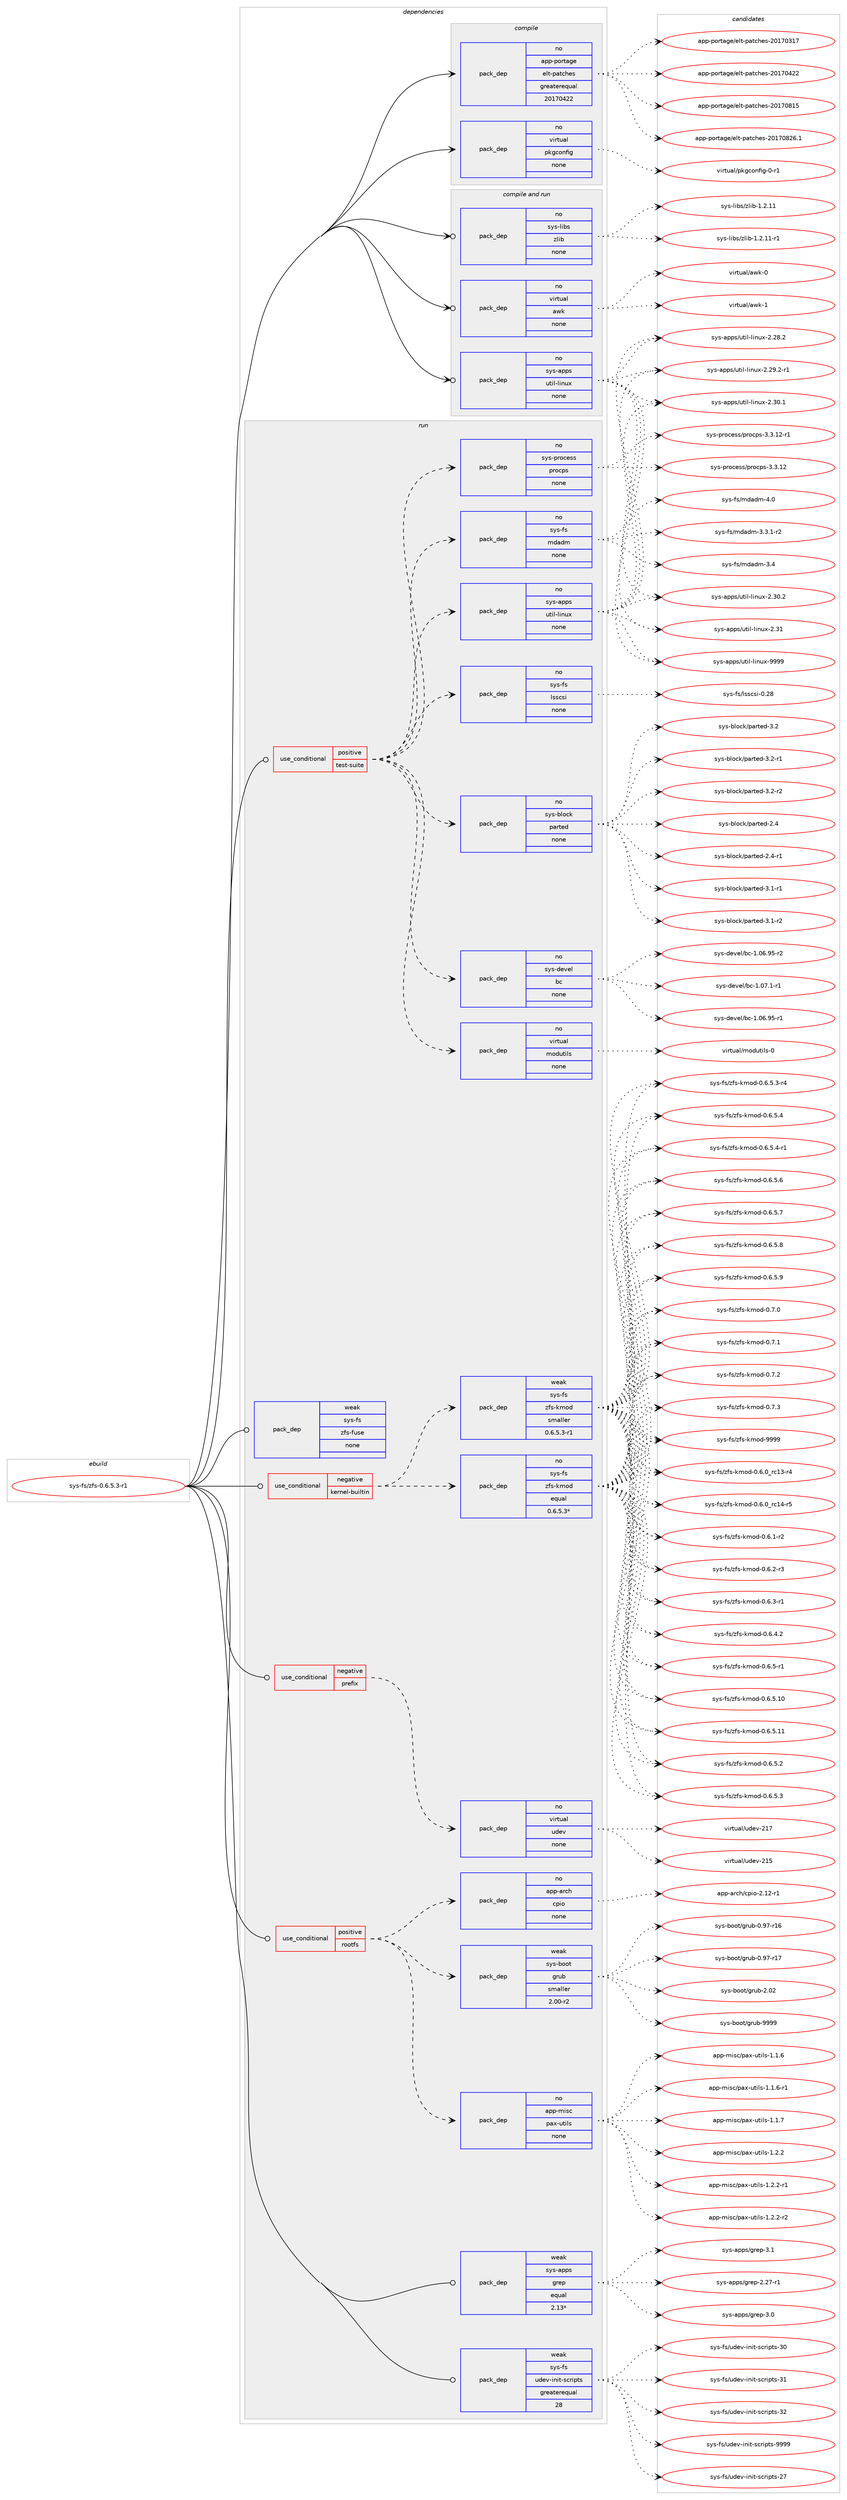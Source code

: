 digraph prolog {

# *************
# Graph options
# *************

newrank=true;
concentrate=true;
compound=true;
graph [rankdir=LR,fontname=Helvetica,fontsize=10,ranksep=1.5];#, ranksep=2.5, nodesep=0.2];
edge  [arrowhead=vee];
node  [fontname=Helvetica,fontsize=10];

# **********
# The ebuild
# **********

subgraph cluster_leftcol {
color=gray;
rank=same;
label=<<i>ebuild</i>>;
id [label="sys-fs/zfs-0.6.5.3-r1", color=red, width=4, href="../sys-fs/zfs-0.6.5.3-r1.svg"];
}

# ****************
# The dependencies
# ****************

subgraph cluster_midcol {
color=gray;
label=<<i>dependencies</i>>;
subgraph cluster_compile {
fillcolor="#eeeeee";
style=filled;
label=<<i>compile</i>>;
subgraph pack364441 {
dependency490397 [label=<<TABLE BORDER="0" CELLBORDER="1" CELLSPACING="0" CELLPADDING="4" WIDTH="220"><TR><TD ROWSPAN="6" CELLPADDING="30">pack_dep</TD></TR><TR><TD WIDTH="110">no</TD></TR><TR><TD>app-portage</TD></TR><TR><TD>elt-patches</TD></TR><TR><TD>greaterequal</TD></TR><TR><TD>20170422</TD></TR></TABLE>>, shape=none, color=blue];
}
id:e -> dependency490397:w [weight=20,style="solid",arrowhead="vee"];
subgraph pack364442 {
dependency490398 [label=<<TABLE BORDER="0" CELLBORDER="1" CELLSPACING="0" CELLPADDING="4" WIDTH="220"><TR><TD ROWSPAN="6" CELLPADDING="30">pack_dep</TD></TR><TR><TD WIDTH="110">no</TD></TR><TR><TD>virtual</TD></TR><TR><TD>pkgconfig</TD></TR><TR><TD>none</TD></TR><TR><TD></TD></TR></TABLE>>, shape=none, color=blue];
}
id:e -> dependency490398:w [weight=20,style="solid",arrowhead="vee"];
}
subgraph cluster_compileandrun {
fillcolor="#eeeeee";
style=filled;
label=<<i>compile and run</i>>;
subgraph pack364443 {
dependency490399 [label=<<TABLE BORDER="0" CELLBORDER="1" CELLSPACING="0" CELLPADDING="4" WIDTH="220"><TR><TD ROWSPAN="6" CELLPADDING="30">pack_dep</TD></TR><TR><TD WIDTH="110">no</TD></TR><TR><TD>sys-apps</TD></TR><TR><TD>util-linux</TD></TR><TR><TD>none</TD></TR><TR><TD></TD></TR></TABLE>>, shape=none, color=blue];
}
id:e -> dependency490399:w [weight=20,style="solid",arrowhead="odotvee"];
subgraph pack364444 {
dependency490400 [label=<<TABLE BORDER="0" CELLBORDER="1" CELLSPACING="0" CELLPADDING="4" WIDTH="220"><TR><TD ROWSPAN="6" CELLPADDING="30">pack_dep</TD></TR><TR><TD WIDTH="110">no</TD></TR><TR><TD>sys-libs</TD></TR><TR><TD>zlib</TD></TR><TR><TD>none</TD></TR><TR><TD></TD></TR></TABLE>>, shape=none, color=blue];
}
id:e -> dependency490400:w [weight=20,style="solid",arrowhead="odotvee"];
subgraph pack364445 {
dependency490401 [label=<<TABLE BORDER="0" CELLBORDER="1" CELLSPACING="0" CELLPADDING="4" WIDTH="220"><TR><TD ROWSPAN="6" CELLPADDING="30">pack_dep</TD></TR><TR><TD WIDTH="110">no</TD></TR><TR><TD>virtual</TD></TR><TR><TD>awk</TD></TR><TR><TD>none</TD></TR><TR><TD></TD></TR></TABLE>>, shape=none, color=blue];
}
id:e -> dependency490401:w [weight=20,style="solid",arrowhead="odotvee"];
}
subgraph cluster_run {
fillcolor="#eeeeee";
style=filled;
label=<<i>run</i>>;
subgraph cond117367 {
dependency490402 [label=<<TABLE BORDER="0" CELLBORDER="1" CELLSPACING="0" CELLPADDING="4"><TR><TD ROWSPAN="3" CELLPADDING="10">use_conditional</TD></TR><TR><TD>negative</TD></TR><TR><TD>kernel-builtin</TD></TR></TABLE>>, shape=none, color=red];
subgraph pack364446 {
dependency490403 [label=<<TABLE BORDER="0" CELLBORDER="1" CELLSPACING="0" CELLPADDING="4" WIDTH="220"><TR><TD ROWSPAN="6" CELLPADDING="30">pack_dep</TD></TR><TR><TD WIDTH="110">no</TD></TR><TR><TD>sys-fs</TD></TR><TR><TD>zfs-kmod</TD></TR><TR><TD>equal</TD></TR><TR><TD>0.6.5.3*</TD></TR></TABLE>>, shape=none, color=blue];
}
dependency490402:e -> dependency490403:w [weight=20,style="dashed",arrowhead="vee"];
subgraph pack364447 {
dependency490404 [label=<<TABLE BORDER="0" CELLBORDER="1" CELLSPACING="0" CELLPADDING="4" WIDTH="220"><TR><TD ROWSPAN="6" CELLPADDING="30">pack_dep</TD></TR><TR><TD WIDTH="110">weak</TD></TR><TR><TD>sys-fs</TD></TR><TR><TD>zfs-kmod</TD></TR><TR><TD>smaller</TD></TR><TR><TD>0.6.5.3-r1</TD></TR></TABLE>>, shape=none, color=blue];
}
dependency490402:e -> dependency490404:w [weight=20,style="dashed",arrowhead="vee"];
}
id:e -> dependency490402:w [weight=20,style="solid",arrowhead="odot"];
subgraph cond117368 {
dependency490405 [label=<<TABLE BORDER="0" CELLBORDER="1" CELLSPACING="0" CELLPADDING="4"><TR><TD ROWSPAN="3" CELLPADDING="10">use_conditional</TD></TR><TR><TD>negative</TD></TR><TR><TD>prefix</TD></TR></TABLE>>, shape=none, color=red];
subgraph pack364448 {
dependency490406 [label=<<TABLE BORDER="0" CELLBORDER="1" CELLSPACING="0" CELLPADDING="4" WIDTH="220"><TR><TD ROWSPAN="6" CELLPADDING="30">pack_dep</TD></TR><TR><TD WIDTH="110">no</TD></TR><TR><TD>virtual</TD></TR><TR><TD>udev</TD></TR><TR><TD>none</TD></TR><TR><TD></TD></TR></TABLE>>, shape=none, color=blue];
}
dependency490405:e -> dependency490406:w [weight=20,style="dashed",arrowhead="vee"];
}
id:e -> dependency490405:w [weight=20,style="solid",arrowhead="odot"];
subgraph cond117369 {
dependency490407 [label=<<TABLE BORDER="0" CELLBORDER="1" CELLSPACING="0" CELLPADDING="4"><TR><TD ROWSPAN="3" CELLPADDING="10">use_conditional</TD></TR><TR><TD>positive</TD></TR><TR><TD>rootfs</TD></TR></TABLE>>, shape=none, color=red];
subgraph pack364449 {
dependency490408 [label=<<TABLE BORDER="0" CELLBORDER="1" CELLSPACING="0" CELLPADDING="4" WIDTH="220"><TR><TD ROWSPAN="6" CELLPADDING="30">pack_dep</TD></TR><TR><TD WIDTH="110">no</TD></TR><TR><TD>app-arch</TD></TR><TR><TD>cpio</TD></TR><TR><TD>none</TD></TR><TR><TD></TD></TR></TABLE>>, shape=none, color=blue];
}
dependency490407:e -> dependency490408:w [weight=20,style="dashed",arrowhead="vee"];
subgraph pack364450 {
dependency490409 [label=<<TABLE BORDER="0" CELLBORDER="1" CELLSPACING="0" CELLPADDING="4" WIDTH="220"><TR><TD ROWSPAN="6" CELLPADDING="30">pack_dep</TD></TR><TR><TD WIDTH="110">no</TD></TR><TR><TD>app-misc</TD></TR><TR><TD>pax-utils</TD></TR><TR><TD>none</TD></TR><TR><TD></TD></TR></TABLE>>, shape=none, color=blue];
}
dependency490407:e -> dependency490409:w [weight=20,style="dashed",arrowhead="vee"];
subgraph pack364451 {
dependency490410 [label=<<TABLE BORDER="0" CELLBORDER="1" CELLSPACING="0" CELLPADDING="4" WIDTH="220"><TR><TD ROWSPAN="6" CELLPADDING="30">pack_dep</TD></TR><TR><TD WIDTH="110">weak</TD></TR><TR><TD>sys-boot</TD></TR><TR><TD>grub</TD></TR><TR><TD>smaller</TD></TR><TR><TD>2.00-r2</TD></TR></TABLE>>, shape=none, color=blue];
}
dependency490407:e -> dependency490410:w [weight=20,style="dashed",arrowhead="vee"];
}
id:e -> dependency490407:w [weight=20,style="solid",arrowhead="odot"];
subgraph cond117370 {
dependency490411 [label=<<TABLE BORDER="0" CELLBORDER="1" CELLSPACING="0" CELLPADDING="4"><TR><TD ROWSPAN="3" CELLPADDING="10">use_conditional</TD></TR><TR><TD>positive</TD></TR><TR><TD>test-suite</TD></TR></TABLE>>, shape=none, color=red];
subgraph pack364452 {
dependency490412 [label=<<TABLE BORDER="0" CELLBORDER="1" CELLSPACING="0" CELLPADDING="4" WIDTH="220"><TR><TD ROWSPAN="6" CELLPADDING="30">pack_dep</TD></TR><TR><TD WIDTH="110">no</TD></TR><TR><TD>sys-apps</TD></TR><TR><TD>util-linux</TD></TR><TR><TD>none</TD></TR><TR><TD></TD></TR></TABLE>>, shape=none, color=blue];
}
dependency490411:e -> dependency490412:w [weight=20,style="dashed",arrowhead="vee"];
subgraph pack364453 {
dependency490413 [label=<<TABLE BORDER="0" CELLBORDER="1" CELLSPACING="0" CELLPADDING="4" WIDTH="220"><TR><TD ROWSPAN="6" CELLPADDING="30">pack_dep</TD></TR><TR><TD WIDTH="110">no</TD></TR><TR><TD>sys-devel</TD></TR><TR><TD>bc</TD></TR><TR><TD>none</TD></TR><TR><TD></TD></TR></TABLE>>, shape=none, color=blue];
}
dependency490411:e -> dependency490413:w [weight=20,style="dashed",arrowhead="vee"];
subgraph pack364454 {
dependency490414 [label=<<TABLE BORDER="0" CELLBORDER="1" CELLSPACING="0" CELLPADDING="4" WIDTH="220"><TR><TD ROWSPAN="6" CELLPADDING="30">pack_dep</TD></TR><TR><TD WIDTH="110">no</TD></TR><TR><TD>sys-block</TD></TR><TR><TD>parted</TD></TR><TR><TD>none</TD></TR><TR><TD></TD></TR></TABLE>>, shape=none, color=blue];
}
dependency490411:e -> dependency490414:w [weight=20,style="dashed",arrowhead="vee"];
subgraph pack364455 {
dependency490415 [label=<<TABLE BORDER="0" CELLBORDER="1" CELLSPACING="0" CELLPADDING="4" WIDTH="220"><TR><TD ROWSPAN="6" CELLPADDING="30">pack_dep</TD></TR><TR><TD WIDTH="110">no</TD></TR><TR><TD>sys-fs</TD></TR><TR><TD>lsscsi</TD></TR><TR><TD>none</TD></TR><TR><TD></TD></TR></TABLE>>, shape=none, color=blue];
}
dependency490411:e -> dependency490415:w [weight=20,style="dashed",arrowhead="vee"];
subgraph pack364456 {
dependency490416 [label=<<TABLE BORDER="0" CELLBORDER="1" CELLSPACING="0" CELLPADDING="4" WIDTH="220"><TR><TD ROWSPAN="6" CELLPADDING="30">pack_dep</TD></TR><TR><TD WIDTH="110">no</TD></TR><TR><TD>sys-fs</TD></TR><TR><TD>mdadm</TD></TR><TR><TD>none</TD></TR><TR><TD></TD></TR></TABLE>>, shape=none, color=blue];
}
dependency490411:e -> dependency490416:w [weight=20,style="dashed",arrowhead="vee"];
subgraph pack364457 {
dependency490417 [label=<<TABLE BORDER="0" CELLBORDER="1" CELLSPACING="0" CELLPADDING="4" WIDTH="220"><TR><TD ROWSPAN="6" CELLPADDING="30">pack_dep</TD></TR><TR><TD WIDTH="110">no</TD></TR><TR><TD>sys-process</TD></TR><TR><TD>procps</TD></TR><TR><TD>none</TD></TR><TR><TD></TD></TR></TABLE>>, shape=none, color=blue];
}
dependency490411:e -> dependency490417:w [weight=20,style="dashed",arrowhead="vee"];
subgraph pack364458 {
dependency490418 [label=<<TABLE BORDER="0" CELLBORDER="1" CELLSPACING="0" CELLPADDING="4" WIDTH="220"><TR><TD ROWSPAN="6" CELLPADDING="30">pack_dep</TD></TR><TR><TD WIDTH="110">no</TD></TR><TR><TD>virtual</TD></TR><TR><TD>modutils</TD></TR><TR><TD>none</TD></TR><TR><TD></TD></TR></TABLE>>, shape=none, color=blue];
}
dependency490411:e -> dependency490418:w [weight=20,style="dashed",arrowhead="vee"];
}
id:e -> dependency490411:w [weight=20,style="solid",arrowhead="odot"];
subgraph pack364459 {
dependency490419 [label=<<TABLE BORDER="0" CELLBORDER="1" CELLSPACING="0" CELLPADDING="4" WIDTH="220"><TR><TD ROWSPAN="6" CELLPADDING="30">pack_dep</TD></TR><TR><TD WIDTH="110">weak</TD></TR><TR><TD>sys-apps</TD></TR><TR><TD>grep</TD></TR><TR><TD>equal</TD></TR><TR><TD>2.13*</TD></TR></TABLE>>, shape=none, color=blue];
}
id:e -> dependency490419:w [weight=20,style="solid",arrowhead="odot"];
subgraph pack364460 {
dependency490420 [label=<<TABLE BORDER="0" CELLBORDER="1" CELLSPACING="0" CELLPADDING="4" WIDTH="220"><TR><TD ROWSPAN="6" CELLPADDING="30">pack_dep</TD></TR><TR><TD WIDTH="110">weak</TD></TR><TR><TD>sys-fs</TD></TR><TR><TD>udev-init-scripts</TD></TR><TR><TD>greaterequal</TD></TR><TR><TD>28</TD></TR></TABLE>>, shape=none, color=blue];
}
id:e -> dependency490420:w [weight=20,style="solid",arrowhead="odot"];
subgraph pack364461 {
dependency490421 [label=<<TABLE BORDER="0" CELLBORDER="1" CELLSPACING="0" CELLPADDING="4" WIDTH="220"><TR><TD ROWSPAN="6" CELLPADDING="30">pack_dep</TD></TR><TR><TD WIDTH="110">weak</TD></TR><TR><TD>sys-fs</TD></TR><TR><TD>zfs-fuse</TD></TR><TR><TD>none</TD></TR><TR><TD></TD></TR></TABLE>>, shape=none, color=blue];
}
id:e -> dependency490421:w [weight=20,style="solid",arrowhead="odot"];
}
}

# **************
# The candidates
# **************

subgraph cluster_choices {
rank=same;
color=gray;
label=<<i>candidates</i>>;

subgraph choice364441 {
color=black;
nodesep=1;
choice97112112451121111141169710310147101108116451129711699104101115455048495548514955 [label="app-portage/elt-patches-20170317", color=red, width=4,href="../app-portage/elt-patches-20170317.svg"];
choice97112112451121111141169710310147101108116451129711699104101115455048495548525050 [label="app-portage/elt-patches-20170422", color=red, width=4,href="../app-portage/elt-patches-20170422.svg"];
choice97112112451121111141169710310147101108116451129711699104101115455048495548564953 [label="app-portage/elt-patches-20170815", color=red, width=4,href="../app-portage/elt-patches-20170815.svg"];
choice971121124511211111411697103101471011081164511297116991041011154550484955485650544649 [label="app-portage/elt-patches-20170826.1", color=red, width=4,href="../app-portage/elt-patches-20170826.1.svg"];
dependency490397:e -> choice97112112451121111141169710310147101108116451129711699104101115455048495548514955:w [style=dotted,weight="100"];
dependency490397:e -> choice97112112451121111141169710310147101108116451129711699104101115455048495548525050:w [style=dotted,weight="100"];
dependency490397:e -> choice97112112451121111141169710310147101108116451129711699104101115455048495548564953:w [style=dotted,weight="100"];
dependency490397:e -> choice971121124511211111411697103101471011081164511297116991041011154550484955485650544649:w [style=dotted,weight="100"];
}
subgraph choice364442 {
color=black;
nodesep=1;
choice11810511411611797108471121071039911111010210510345484511449 [label="virtual/pkgconfig-0-r1", color=red, width=4,href="../virtual/pkgconfig-0-r1.svg"];
dependency490398:e -> choice11810511411611797108471121071039911111010210510345484511449:w [style=dotted,weight="100"];
}
subgraph choice364443 {
color=black;
nodesep=1;
choice1151211154597112112115471171161051084510810511011712045504650564650 [label="sys-apps/util-linux-2.28.2", color=red, width=4,href="../sys-apps/util-linux-2.28.2.svg"];
choice11512111545971121121154711711610510845108105110117120455046505746504511449 [label="sys-apps/util-linux-2.29.2-r1", color=red, width=4,href="../sys-apps/util-linux-2.29.2-r1.svg"];
choice1151211154597112112115471171161051084510810511011712045504651484649 [label="sys-apps/util-linux-2.30.1", color=red, width=4,href="../sys-apps/util-linux-2.30.1.svg"];
choice1151211154597112112115471171161051084510810511011712045504651484650 [label="sys-apps/util-linux-2.30.2", color=red, width=4,href="../sys-apps/util-linux-2.30.2.svg"];
choice115121115459711211211547117116105108451081051101171204550465149 [label="sys-apps/util-linux-2.31", color=red, width=4,href="../sys-apps/util-linux-2.31.svg"];
choice115121115459711211211547117116105108451081051101171204557575757 [label="sys-apps/util-linux-9999", color=red, width=4,href="../sys-apps/util-linux-9999.svg"];
dependency490399:e -> choice1151211154597112112115471171161051084510810511011712045504650564650:w [style=dotted,weight="100"];
dependency490399:e -> choice11512111545971121121154711711610510845108105110117120455046505746504511449:w [style=dotted,weight="100"];
dependency490399:e -> choice1151211154597112112115471171161051084510810511011712045504651484649:w [style=dotted,weight="100"];
dependency490399:e -> choice1151211154597112112115471171161051084510810511011712045504651484650:w [style=dotted,weight="100"];
dependency490399:e -> choice115121115459711211211547117116105108451081051101171204550465149:w [style=dotted,weight="100"];
dependency490399:e -> choice115121115459711211211547117116105108451081051101171204557575757:w [style=dotted,weight="100"];
}
subgraph choice364444 {
color=black;
nodesep=1;
choice1151211154510810598115471221081059845494650464949 [label="sys-libs/zlib-1.2.11", color=red, width=4,href="../sys-libs/zlib-1.2.11.svg"];
choice11512111545108105981154712210810598454946504649494511449 [label="sys-libs/zlib-1.2.11-r1", color=red, width=4,href="../sys-libs/zlib-1.2.11-r1.svg"];
dependency490400:e -> choice1151211154510810598115471221081059845494650464949:w [style=dotted,weight="100"];
dependency490400:e -> choice11512111545108105981154712210810598454946504649494511449:w [style=dotted,weight="100"];
}
subgraph choice364445 {
color=black;
nodesep=1;
choice1181051141161179710847971191074548 [label="virtual/awk-0", color=red, width=4,href="../virtual/awk-0.svg"];
choice1181051141161179710847971191074549 [label="virtual/awk-1", color=red, width=4,href="../virtual/awk-1.svg"];
dependency490401:e -> choice1181051141161179710847971191074548:w [style=dotted,weight="100"];
dependency490401:e -> choice1181051141161179710847971191074549:w [style=dotted,weight="100"];
}
subgraph choice364446 {
color=black;
nodesep=1;
choice115121115451021154712210211545107109111100454846544648951149949514511452 [label="sys-fs/zfs-kmod-0.6.0_rc13-r4", color=red, width=4,href="../sys-fs/zfs-kmod-0.6.0_rc13-r4.svg"];
choice115121115451021154712210211545107109111100454846544648951149949524511453 [label="sys-fs/zfs-kmod-0.6.0_rc14-r5", color=red, width=4,href="../sys-fs/zfs-kmod-0.6.0_rc14-r5.svg"];
choice1151211154510211547122102115451071091111004548465446494511450 [label="sys-fs/zfs-kmod-0.6.1-r2", color=red, width=4,href="../sys-fs/zfs-kmod-0.6.1-r2.svg"];
choice1151211154510211547122102115451071091111004548465446504511451 [label="sys-fs/zfs-kmod-0.6.2-r3", color=red, width=4,href="../sys-fs/zfs-kmod-0.6.2-r3.svg"];
choice1151211154510211547122102115451071091111004548465446514511449 [label="sys-fs/zfs-kmod-0.6.3-r1", color=red, width=4,href="../sys-fs/zfs-kmod-0.6.3-r1.svg"];
choice1151211154510211547122102115451071091111004548465446524650 [label="sys-fs/zfs-kmod-0.6.4.2", color=red, width=4,href="../sys-fs/zfs-kmod-0.6.4.2.svg"];
choice1151211154510211547122102115451071091111004548465446534511449 [label="sys-fs/zfs-kmod-0.6.5-r1", color=red, width=4,href="../sys-fs/zfs-kmod-0.6.5-r1.svg"];
choice115121115451021154712210211545107109111100454846544653464948 [label="sys-fs/zfs-kmod-0.6.5.10", color=red, width=4,href="../sys-fs/zfs-kmod-0.6.5.10.svg"];
choice115121115451021154712210211545107109111100454846544653464949 [label="sys-fs/zfs-kmod-0.6.5.11", color=red, width=4,href="../sys-fs/zfs-kmod-0.6.5.11.svg"];
choice1151211154510211547122102115451071091111004548465446534650 [label="sys-fs/zfs-kmod-0.6.5.2", color=red, width=4,href="../sys-fs/zfs-kmod-0.6.5.2.svg"];
choice1151211154510211547122102115451071091111004548465446534651 [label="sys-fs/zfs-kmod-0.6.5.3", color=red, width=4,href="../sys-fs/zfs-kmod-0.6.5.3.svg"];
choice11512111545102115471221021154510710911110045484654465346514511452 [label="sys-fs/zfs-kmod-0.6.5.3-r4", color=red, width=4,href="../sys-fs/zfs-kmod-0.6.5.3-r4.svg"];
choice1151211154510211547122102115451071091111004548465446534652 [label="sys-fs/zfs-kmod-0.6.5.4", color=red, width=4,href="../sys-fs/zfs-kmod-0.6.5.4.svg"];
choice11512111545102115471221021154510710911110045484654465346524511449 [label="sys-fs/zfs-kmod-0.6.5.4-r1", color=red, width=4,href="../sys-fs/zfs-kmod-0.6.5.4-r1.svg"];
choice1151211154510211547122102115451071091111004548465446534654 [label="sys-fs/zfs-kmod-0.6.5.6", color=red, width=4,href="../sys-fs/zfs-kmod-0.6.5.6.svg"];
choice1151211154510211547122102115451071091111004548465446534655 [label="sys-fs/zfs-kmod-0.6.5.7", color=red, width=4,href="../sys-fs/zfs-kmod-0.6.5.7.svg"];
choice1151211154510211547122102115451071091111004548465446534656 [label="sys-fs/zfs-kmod-0.6.5.8", color=red, width=4,href="../sys-fs/zfs-kmod-0.6.5.8.svg"];
choice1151211154510211547122102115451071091111004548465446534657 [label="sys-fs/zfs-kmod-0.6.5.9", color=red, width=4,href="../sys-fs/zfs-kmod-0.6.5.9.svg"];
choice115121115451021154712210211545107109111100454846554648 [label="sys-fs/zfs-kmod-0.7.0", color=red, width=4,href="../sys-fs/zfs-kmod-0.7.0.svg"];
choice115121115451021154712210211545107109111100454846554649 [label="sys-fs/zfs-kmod-0.7.1", color=red, width=4,href="../sys-fs/zfs-kmod-0.7.1.svg"];
choice115121115451021154712210211545107109111100454846554650 [label="sys-fs/zfs-kmod-0.7.2", color=red, width=4,href="../sys-fs/zfs-kmod-0.7.2.svg"];
choice115121115451021154712210211545107109111100454846554651 [label="sys-fs/zfs-kmod-0.7.3", color=red, width=4,href="../sys-fs/zfs-kmod-0.7.3.svg"];
choice1151211154510211547122102115451071091111004557575757 [label="sys-fs/zfs-kmod-9999", color=red, width=4,href="../sys-fs/zfs-kmod-9999.svg"];
dependency490403:e -> choice115121115451021154712210211545107109111100454846544648951149949514511452:w [style=dotted,weight="100"];
dependency490403:e -> choice115121115451021154712210211545107109111100454846544648951149949524511453:w [style=dotted,weight="100"];
dependency490403:e -> choice1151211154510211547122102115451071091111004548465446494511450:w [style=dotted,weight="100"];
dependency490403:e -> choice1151211154510211547122102115451071091111004548465446504511451:w [style=dotted,weight="100"];
dependency490403:e -> choice1151211154510211547122102115451071091111004548465446514511449:w [style=dotted,weight="100"];
dependency490403:e -> choice1151211154510211547122102115451071091111004548465446524650:w [style=dotted,weight="100"];
dependency490403:e -> choice1151211154510211547122102115451071091111004548465446534511449:w [style=dotted,weight="100"];
dependency490403:e -> choice115121115451021154712210211545107109111100454846544653464948:w [style=dotted,weight="100"];
dependency490403:e -> choice115121115451021154712210211545107109111100454846544653464949:w [style=dotted,weight="100"];
dependency490403:e -> choice1151211154510211547122102115451071091111004548465446534650:w [style=dotted,weight="100"];
dependency490403:e -> choice1151211154510211547122102115451071091111004548465446534651:w [style=dotted,weight="100"];
dependency490403:e -> choice11512111545102115471221021154510710911110045484654465346514511452:w [style=dotted,weight="100"];
dependency490403:e -> choice1151211154510211547122102115451071091111004548465446534652:w [style=dotted,weight="100"];
dependency490403:e -> choice11512111545102115471221021154510710911110045484654465346524511449:w [style=dotted,weight="100"];
dependency490403:e -> choice1151211154510211547122102115451071091111004548465446534654:w [style=dotted,weight="100"];
dependency490403:e -> choice1151211154510211547122102115451071091111004548465446534655:w [style=dotted,weight="100"];
dependency490403:e -> choice1151211154510211547122102115451071091111004548465446534656:w [style=dotted,weight="100"];
dependency490403:e -> choice1151211154510211547122102115451071091111004548465446534657:w [style=dotted,weight="100"];
dependency490403:e -> choice115121115451021154712210211545107109111100454846554648:w [style=dotted,weight="100"];
dependency490403:e -> choice115121115451021154712210211545107109111100454846554649:w [style=dotted,weight="100"];
dependency490403:e -> choice115121115451021154712210211545107109111100454846554650:w [style=dotted,weight="100"];
dependency490403:e -> choice115121115451021154712210211545107109111100454846554651:w [style=dotted,weight="100"];
dependency490403:e -> choice1151211154510211547122102115451071091111004557575757:w [style=dotted,weight="100"];
}
subgraph choice364447 {
color=black;
nodesep=1;
choice115121115451021154712210211545107109111100454846544648951149949514511452 [label="sys-fs/zfs-kmod-0.6.0_rc13-r4", color=red, width=4,href="../sys-fs/zfs-kmod-0.6.0_rc13-r4.svg"];
choice115121115451021154712210211545107109111100454846544648951149949524511453 [label="sys-fs/zfs-kmod-0.6.0_rc14-r5", color=red, width=4,href="../sys-fs/zfs-kmod-0.6.0_rc14-r5.svg"];
choice1151211154510211547122102115451071091111004548465446494511450 [label="sys-fs/zfs-kmod-0.6.1-r2", color=red, width=4,href="../sys-fs/zfs-kmod-0.6.1-r2.svg"];
choice1151211154510211547122102115451071091111004548465446504511451 [label="sys-fs/zfs-kmod-0.6.2-r3", color=red, width=4,href="../sys-fs/zfs-kmod-0.6.2-r3.svg"];
choice1151211154510211547122102115451071091111004548465446514511449 [label="sys-fs/zfs-kmod-0.6.3-r1", color=red, width=4,href="../sys-fs/zfs-kmod-0.6.3-r1.svg"];
choice1151211154510211547122102115451071091111004548465446524650 [label="sys-fs/zfs-kmod-0.6.4.2", color=red, width=4,href="../sys-fs/zfs-kmod-0.6.4.2.svg"];
choice1151211154510211547122102115451071091111004548465446534511449 [label="sys-fs/zfs-kmod-0.6.5-r1", color=red, width=4,href="../sys-fs/zfs-kmod-0.6.5-r1.svg"];
choice115121115451021154712210211545107109111100454846544653464948 [label="sys-fs/zfs-kmod-0.6.5.10", color=red, width=4,href="../sys-fs/zfs-kmod-0.6.5.10.svg"];
choice115121115451021154712210211545107109111100454846544653464949 [label="sys-fs/zfs-kmod-0.6.5.11", color=red, width=4,href="../sys-fs/zfs-kmod-0.6.5.11.svg"];
choice1151211154510211547122102115451071091111004548465446534650 [label="sys-fs/zfs-kmod-0.6.5.2", color=red, width=4,href="../sys-fs/zfs-kmod-0.6.5.2.svg"];
choice1151211154510211547122102115451071091111004548465446534651 [label="sys-fs/zfs-kmod-0.6.5.3", color=red, width=4,href="../sys-fs/zfs-kmod-0.6.5.3.svg"];
choice11512111545102115471221021154510710911110045484654465346514511452 [label="sys-fs/zfs-kmod-0.6.5.3-r4", color=red, width=4,href="../sys-fs/zfs-kmod-0.6.5.3-r4.svg"];
choice1151211154510211547122102115451071091111004548465446534652 [label="sys-fs/zfs-kmod-0.6.5.4", color=red, width=4,href="../sys-fs/zfs-kmod-0.6.5.4.svg"];
choice11512111545102115471221021154510710911110045484654465346524511449 [label="sys-fs/zfs-kmod-0.6.5.4-r1", color=red, width=4,href="../sys-fs/zfs-kmod-0.6.5.4-r1.svg"];
choice1151211154510211547122102115451071091111004548465446534654 [label="sys-fs/zfs-kmod-0.6.5.6", color=red, width=4,href="../sys-fs/zfs-kmod-0.6.5.6.svg"];
choice1151211154510211547122102115451071091111004548465446534655 [label="sys-fs/zfs-kmod-0.6.5.7", color=red, width=4,href="../sys-fs/zfs-kmod-0.6.5.7.svg"];
choice1151211154510211547122102115451071091111004548465446534656 [label="sys-fs/zfs-kmod-0.6.5.8", color=red, width=4,href="../sys-fs/zfs-kmod-0.6.5.8.svg"];
choice1151211154510211547122102115451071091111004548465446534657 [label="sys-fs/zfs-kmod-0.6.5.9", color=red, width=4,href="../sys-fs/zfs-kmod-0.6.5.9.svg"];
choice115121115451021154712210211545107109111100454846554648 [label="sys-fs/zfs-kmod-0.7.0", color=red, width=4,href="../sys-fs/zfs-kmod-0.7.0.svg"];
choice115121115451021154712210211545107109111100454846554649 [label="sys-fs/zfs-kmod-0.7.1", color=red, width=4,href="../sys-fs/zfs-kmod-0.7.1.svg"];
choice115121115451021154712210211545107109111100454846554650 [label="sys-fs/zfs-kmod-0.7.2", color=red, width=4,href="../sys-fs/zfs-kmod-0.7.2.svg"];
choice115121115451021154712210211545107109111100454846554651 [label="sys-fs/zfs-kmod-0.7.3", color=red, width=4,href="../sys-fs/zfs-kmod-0.7.3.svg"];
choice1151211154510211547122102115451071091111004557575757 [label="sys-fs/zfs-kmod-9999", color=red, width=4,href="../sys-fs/zfs-kmod-9999.svg"];
dependency490404:e -> choice115121115451021154712210211545107109111100454846544648951149949514511452:w [style=dotted,weight="100"];
dependency490404:e -> choice115121115451021154712210211545107109111100454846544648951149949524511453:w [style=dotted,weight="100"];
dependency490404:e -> choice1151211154510211547122102115451071091111004548465446494511450:w [style=dotted,weight="100"];
dependency490404:e -> choice1151211154510211547122102115451071091111004548465446504511451:w [style=dotted,weight="100"];
dependency490404:e -> choice1151211154510211547122102115451071091111004548465446514511449:w [style=dotted,weight="100"];
dependency490404:e -> choice1151211154510211547122102115451071091111004548465446524650:w [style=dotted,weight="100"];
dependency490404:e -> choice1151211154510211547122102115451071091111004548465446534511449:w [style=dotted,weight="100"];
dependency490404:e -> choice115121115451021154712210211545107109111100454846544653464948:w [style=dotted,weight="100"];
dependency490404:e -> choice115121115451021154712210211545107109111100454846544653464949:w [style=dotted,weight="100"];
dependency490404:e -> choice1151211154510211547122102115451071091111004548465446534650:w [style=dotted,weight="100"];
dependency490404:e -> choice1151211154510211547122102115451071091111004548465446534651:w [style=dotted,weight="100"];
dependency490404:e -> choice11512111545102115471221021154510710911110045484654465346514511452:w [style=dotted,weight="100"];
dependency490404:e -> choice1151211154510211547122102115451071091111004548465446534652:w [style=dotted,weight="100"];
dependency490404:e -> choice11512111545102115471221021154510710911110045484654465346524511449:w [style=dotted,weight="100"];
dependency490404:e -> choice1151211154510211547122102115451071091111004548465446534654:w [style=dotted,weight="100"];
dependency490404:e -> choice1151211154510211547122102115451071091111004548465446534655:w [style=dotted,weight="100"];
dependency490404:e -> choice1151211154510211547122102115451071091111004548465446534656:w [style=dotted,weight="100"];
dependency490404:e -> choice1151211154510211547122102115451071091111004548465446534657:w [style=dotted,weight="100"];
dependency490404:e -> choice115121115451021154712210211545107109111100454846554648:w [style=dotted,weight="100"];
dependency490404:e -> choice115121115451021154712210211545107109111100454846554649:w [style=dotted,weight="100"];
dependency490404:e -> choice115121115451021154712210211545107109111100454846554650:w [style=dotted,weight="100"];
dependency490404:e -> choice115121115451021154712210211545107109111100454846554651:w [style=dotted,weight="100"];
dependency490404:e -> choice1151211154510211547122102115451071091111004557575757:w [style=dotted,weight="100"];
}
subgraph choice364448 {
color=black;
nodesep=1;
choice118105114116117971084711710010111845504953 [label="virtual/udev-215", color=red, width=4,href="../virtual/udev-215.svg"];
choice118105114116117971084711710010111845504955 [label="virtual/udev-217", color=red, width=4,href="../virtual/udev-217.svg"];
dependency490406:e -> choice118105114116117971084711710010111845504953:w [style=dotted,weight="100"];
dependency490406:e -> choice118105114116117971084711710010111845504955:w [style=dotted,weight="100"];
}
subgraph choice364449 {
color=black;
nodesep=1;
choice97112112459711499104479911210511145504649504511449 [label="app-arch/cpio-2.12-r1", color=red, width=4,href="../app-arch/cpio-2.12-r1.svg"];
dependency490408:e -> choice97112112459711499104479911210511145504649504511449:w [style=dotted,weight="100"];
}
subgraph choice364450 {
color=black;
nodesep=1;
choice971121124510910511599471129712045117116105108115454946494654 [label="app-misc/pax-utils-1.1.6", color=red, width=4,href="../app-misc/pax-utils-1.1.6.svg"];
choice9711211245109105115994711297120451171161051081154549464946544511449 [label="app-misc/pax-utils-1.1.6-r1", color=red, width=4,href="../app-misc/pax-utils-1.1.6-r1.svg"];
choice971121124510910511599471129712045117116105108115454946494655 [label="app-misc/pax-utils-1.1.7", color=red, width=4,href="../app-misc/pax-utils-1.1.7.svg"];
choice971121124510910511599471129712045117116105108115454946504650 [label="app-misc/pax-utils-1.2.2", color=red, width=4,href="../app-misc/pax-utils-1.2.2.svg"];
choice9711211245109105115994711297120451171161051081154549465046504511449 [label="app-misc/pax-utils-1.2.2-r1", color=red, width=4,href="../app-misc/pax-utils-1.2.2-r1.svg"];
choice9711211245109105115994711297120451171161051081154549465046504511450 [label="app-misc/pax-utils-1.2.2-r2", color=red, width=4,href="../app-misc/pax-utils-1.2.2-r2.svg"];
dependency490409:e -> choice971121124510910511599471129712045117116105108115454946494654:w [style=dotted,weight="100"];
dependency490409:e -> choice9711211245109105115994711297120451171161051081154549464946544511449:w [style=dotted,weight="100"];
dependency490409:e -> choice971121124510910511599471129712045117116105108115454946494655:w [style=dotted,weight="100"];
dependency490409:e -> choice971121124510910511599471129712045117116105108115454946504650:w [style=dotted,weight="100"];
dependency490409:e -> choice9711211245109105115994711297120451171161051081154549465046504511449:w [style=dotted,weight="100"];
dependency490409:e -> choice9711211245109105115994711297120451171161051081154549465046504511450:w [style=dotted,weight="100"];
}
subgraph choice364451 {
color=black;
nodesep=1;
choice115121115459811111111647103114117984548465755451144954 [label="sys-boot/grub-0.97-r16", color=red, width=4,href="../sys-boot/grub-0.97-r16.svg"];
choice115121115459811111111647103114117984548465755451144955 [label="sys-boot/grub-0.97-r17", color=red, width=4,href="../sys-boot/grub-0.97-r17.svg"];
choice115121115459811111111647103114117984550464850 [label="sys-boot/grub-2.02", color=red, width=4,href="../sys-boot/grub-2.02.svg"];
choice115121115459811111111647103114117984557575757 [label="sys-boot/grub-9999", color=red, width=4,href="../sys-boot/grub-9999.svg"];
dependency490410:e -> choice115121115459811111111647103114117984548465755451144954:w [style=dotted,weight="100"];
dependency490410:e -> choice115121115459811111111647103114117984548465755451144955:w [style=dotted,weight="100"];
dependency490410:e -> choice115121115459811111111647103114117984550464850:w [style=dotted,weight="100"];
dependency490410:e -> choice115121115459811111111647103114117984557575757:w [style=dotted,weight="100"];
}
subgraph choice364452 {
color=black;
nodesep=1;
choice1151211154597112112115471171161051084510810511011712045504650564650 [label="sys-apps/util-linux-2.28.2", color=red, width=4,href="../sys-apps/util-linux-2.28.2.svg"];
choice11512111545971121121154711711610510845108105110117120455046505746504511449 [label="sys-apps/util-linux-2.29.2-r1", color=red, width=4,href="../sys-apps/util-linux-2.29.2-r1.svg"];
choice1151211154597112112115471171161051084510810511011712045504651484649 [label="sys-apps/util-linux-2.30.1", color=red, width=4,href="../sys-apps/util-linux-2.30.1.svg"];
choice1151211154597112112115471171161051084510810511011712045504651484650 [label="sys-apps/util-linux-2.30.2", color=red, width=4,href="../sys-apps/util-linux-2.30.2.svg"];
choice115121115459711211211547117116105108451081051101171204550465149 [label="sys-apps/util-linux-2.31", color=red, width=4,href="../sys-apps/util-linux-2.31.svg"];
choice115121115459711211211547117116105108451081051101171204557575757 [label="sys-apps/util-linux-9999", color=red, width=4,href="../sys-apps/util-linux-9999.svg"];
dependency490412:e -> choice1151211154597112112115471171161051084510810511011712045504650564650:w [style=dotted,weight="100"];
dependency490412:e -> choice11512111545971121121154711711610510845108105110117120455046505746504511449:w [style=dotted,weight="100"];
dependency490412:e -> choice1151211154597112112115471171161051084510810511011712045504651484649:w [style=dotted,weight="100"];
dependency490412:e -> choice1151211154597112112115471171161051084510810511011712045504651484650:w [style=dotted,weight="100"];
dependency490412:e -> choice115121115459711211211547117116105108451081051101171204550465149:w [style=dotted,weight="100"];
dependency490412:e -> choice115121115459711211211547117116105108451081051101171204557575757:w [style=dotted,weight="100"];
}
subgraph choice364453 {
color=black;
nodesep=1;
choice1151211154510010111810110847989945494648544657534511449 [label="sys-devel/bc-1.06.95-r1", color=red, width=4,href="../sys-devel/bc-1.06.95-r1.svg"];
choice1151211154510010111810110847989945494648544657534511450 [label="sys-devel/bc-1.06.95-r2", color=red, width=4,href="../sys-devel/bc-1.06.95-r2.svg"];
choice11512111545100101118101108479899454946485546494511449 [label="sys-devel/bc-1.07.1-r1", color=red, width=4,href="../sys-devel/bc-1.07.1-r1.svg"];
dependency490413:e -> choice1151211154510010111810110847989945494648544657534511449:w [style=dotted,weight="100"];
dependency490413:e -> choice1151211154510010111810110847989945494648544657534511450:w [style=dotted,weight="100"];
dependency490413:e -> choice11512111545100101118101108479899454946485546494511449:w [style=dotted,weight="100"];
}
subgraph choice364454 {
color=black;
nodesep=1;
choice115121115459810811199107471129711411610110045504652 [label="sys-block/parted-2.4", color=red, width=4,href="../sys-block/parted-2.4.svg"];
choice1151211154598108111991074711297114116101100455046524511449 [label="sys-block/parted-2.4-r1", color=red, width=4,href="../sys-block/parted-2.4-r1.svg"];
choice1151211154598108111991074711297114116101100455146494511449 [label="sys-block/parted-3.1-r1", color=red, width=4,href="../sys-block/parted-3.1-r1.svg"];
choice1151211154598108111991074711297114116101100455146494511450 [label="sys-block/parted-3.1-r2", color=red, width=4,href="../sys-block/parted-3.1-r2.svg"];
choice115121115459810811199107471129711411610110045514650 [label="sys-block/parted-3.2", color=red, width=4,href="../sys-block/parted-3.2.svg"];
choice1151211154598108111991074711297114116101100455146504511449 [label="sys-block/parted-3.2-r1", color=red, width=4,href="../sys-block/parted-3.2-r1.svg"];
choice1151211154598108111991074711297114116101100455146504511450 [label="sys-block/parted-3.2-r2", color=red, width=4,href="../sys-block/parted-3.2-r2.svg"];
dependency490414:e -> choice115121115459810811199107471129711411610110045504652:w [style=dotted,weight="100"];
dependency490414:e -> choice1151211154598108111991074711297114116101100455046524511449:w [style=dotted,weight="100"];
dependency490414:e -> choice1151211154598108111991074711297114116101100455146494511449:w [style=dotted,weight="100"];
dependency490414:e -> choice1151211154598108111991074711297114116101100455146494511450:w [style=dotted,weight="100"];
dependency490414:e -> choice115121115459810811199107471129711411610110045514650:w [style=dotted,weight="100"];
dependency490414:e -> choice1151211154598108111991074711297114116101100455146504511449:w [style=dotted,weight="100"];
dependency490414:e -> choice1151211154598108111991074711297114116101100455146504511450:w [style=dotted,weight="100"];
}
subgraph choice364455 {
color=black;
nodesep=1;
choice1151211154510211547108115115991151054548465056 [label="sys-fs/lsscsi-0.28", color=red, width=4,href="../sys-fs/lsscsi-0.28.svg"];
dependency490415:e -> choice1151211154510211547108115115991151054548465056:w [style=dotted,weight="100"];
}
subgraph choice364456 {
color=black;
nodesep=1;
choice1151211154510211547109100971001094551465146494511450 [label="sys-fs/mdadm-3.3.1-r2", color=red, width=4,href="../sys-fs/mdadm-3.3.1-r2.svg"];
choice11512111545102115471091009710010945514652 [label="sys-fs/mdadm-3.4", color=red, width=4,href="../sys-fs/mdadm-3.4.svg"];
choice11512111545102115471091009710010945524648 [label="sys-fs/mdadm-4.0", color=red, width=4,href="../sys-fs/mdadm-4.0.svg"];
dependency490416:e -> choice1151211154510211547109100971001094551465146494511450:w [style=dotted,weight="100"];
dependency490416:e -> choice11512111545102115471091009710010945514652:w [style=dotted,weight="100"];
dependency490416:e -> choice11512111545102115471091009710010945524648:w [style=dotted,weight="100"];
}
subgraph choice364457 {
color=black;
nodesep=1;
choice1151211154511211411199101115115471121141119911211545514651464950 [label="sys-process/procps-3.3.12", color=red, width=4,href="../sys-process/procps-3.3.12.svg"];
choice11512111545112114111991011151154711211411199112115455146514649504511449 [label="sys-process/procps-3.3.12-r1", color=red, width=4,href="../sys-process/procps-3.3.12-r1.svg"];
dependency490417:e -> choice1151211154511211411199101115115471121141119911211545514651464950:w [style=dotted,weight="100"];
dependency490417:e -> choice11512111545112114111991011151154711211411199112115455146514649504511449:w [style=dotted,weight="100"];
}
subgraph choice364458 {
color=black;
nodesep=1;
choice11810511411611797108471091111001171161051081154548 [label="virtual/modutils-0", color=red, width=4,href="../virtual/modutils-0.svg"];
dependency490418:e -> choice11810511411611797108471091111001171161051081154548:w [style=dotted,weight="100"];
}
subgraph choice364459 {
color=black;
nodesep=1;
choice11512111545971121121154710311410111245504650554511449 [label="sys-apps/grep-2.27-r1", color=red, width=4,href="../sys-apps/grep-2.27-r1.svg"];
choice11512111545971121121154710311410111245514648 [label="sys-apps/grep-3.0", color=red, width=4,href="../sys-apps/grep-3.0.svg"];
choice11512111545971121121154710311410111245514649 [label="sys-apps/grep-3.1", color=red, width=4,href="../sys-apps/grep-3.1.svg"];
dependency490419:e -> choice11512111545971121121154710311410111245504650554511449:w [style=dotted,weight="100"];
dependency490419:e -> choice11512111545971121121154710311410111245514648:w [style=dotted,weight="100"];
dependency490419:e -> choice11512111545971121121154710311410111245514649:w [style=dotted,weight="100"];
}
subgraph choice364460 {
color=black;
nodesep=1;
choice1151211154510211547117100101118451051101051164511599114105112116115455055 [label="sys-fs/udev-init-scripts-27", color=red, width=4,href="../sys-fs/udev-init-scripts-27.svg"];
choice1151211154510211547117100101118451051101051164511599114105112116115455148 [label="sys-fs/udev-init-scripts-30", color=red, width=4,href="../sys-fs/udev-init-scripts-30.svg"];
choice1151211154510211547117100101118451051101051164511599114105112116115455149 [label="sys-fs/udev-init-scripts-31", color=red, width=4,href="../sys-fs/udev-init-scripts-31.svg"];
choice1151211154510211547117100101118451051101051164511599114105112116115455150 [label="sys-fs/udev-init-scripts-32", color=red, width=4,href="../sys-fs/udev-init-scripts-32.svg"];
choice11512111545102115471171001011184510511010511645115991141051121161154557575757 [label="sys-fs/udev-init-scripts-9999", color=red, width=4,href="../sys-fs/udev-init-scripts-9999.svg"];
dependency490420:e -> choice1151211154510211547117100101118451051101051164511599114105112116115455055:w [style=dotted,weight="100"];
dependency490420:e -> choice1151211154510211547117100101118451051101051164511599114105112116115455148:w [style=dotted,weight="100"];
dependency490420:e -> choice1151211154510211547117100101118451051101051164511599114105112116115455149:w [style=dotted,weight="100"];
dependency490420:e -> choice1151211154510211547117100101118451051101051164511599114105112116115455150:w [style=dotted,weight="100"];
dependency490420:e -> choice11512111545102115471171001011184510511010511645115991141051121161154557575757:w [style=dotted,weight="100"];
}
subgraph choice364461 {
color=black;
nodesep=1;
}
}

}
